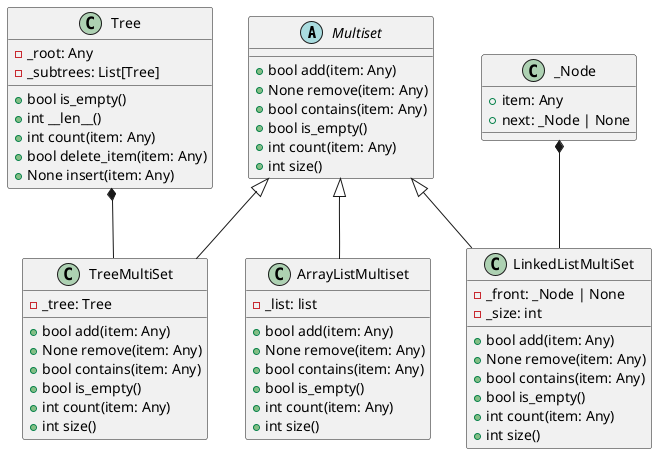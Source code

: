 @startuml
'https://plantuml.com/class-diagram

Abstract class Multiset {

+bool add(item: Any)
+None remove(item: Any)
+bool contains(item: Any)
+bool is_empty()
+int count(item: Any)
+int size()
}

class Tree {
-_root: Any
-_subtrees: List[Tree]

+bool is_empty()
+int __len__()
+int count(item: Any)
+bool delete_item(item: Any)
+None insert(item: Any)

}

class TreeMultiSet {
-_tree: Tree

+bool add(item: Any)
+None remove(item: Any)
+bool contains(item: Any)
+bool is_empty()
+int count(item: Any)
+int size()
}

class ArrayListMultiset{
-_list: list

+bool add(item: Any)
+None remove(item: Any)
+bool contains(item: Any)
+bool is_empty()
+int count(item: Any)
+int size()
}

class LinkedListMultiSet {
-_front: _Node | None
-_size: int

+bool add(item: Any)
+None remove(item: Any)
+bool contains(item: Any)
+bool is_empty()
+int count(item: Any)
+int size()

}

class _Node {
+item: Any
+next: _Node | None

}


Multiset <|-- TreeMultiSet
Multiset <|-- ArrayListMultiset
Multiset <|-- LinkedListMultiSet
_Node *-- LinkedListMultiSet
Tree *-- TreeMultiSet


@enduml
